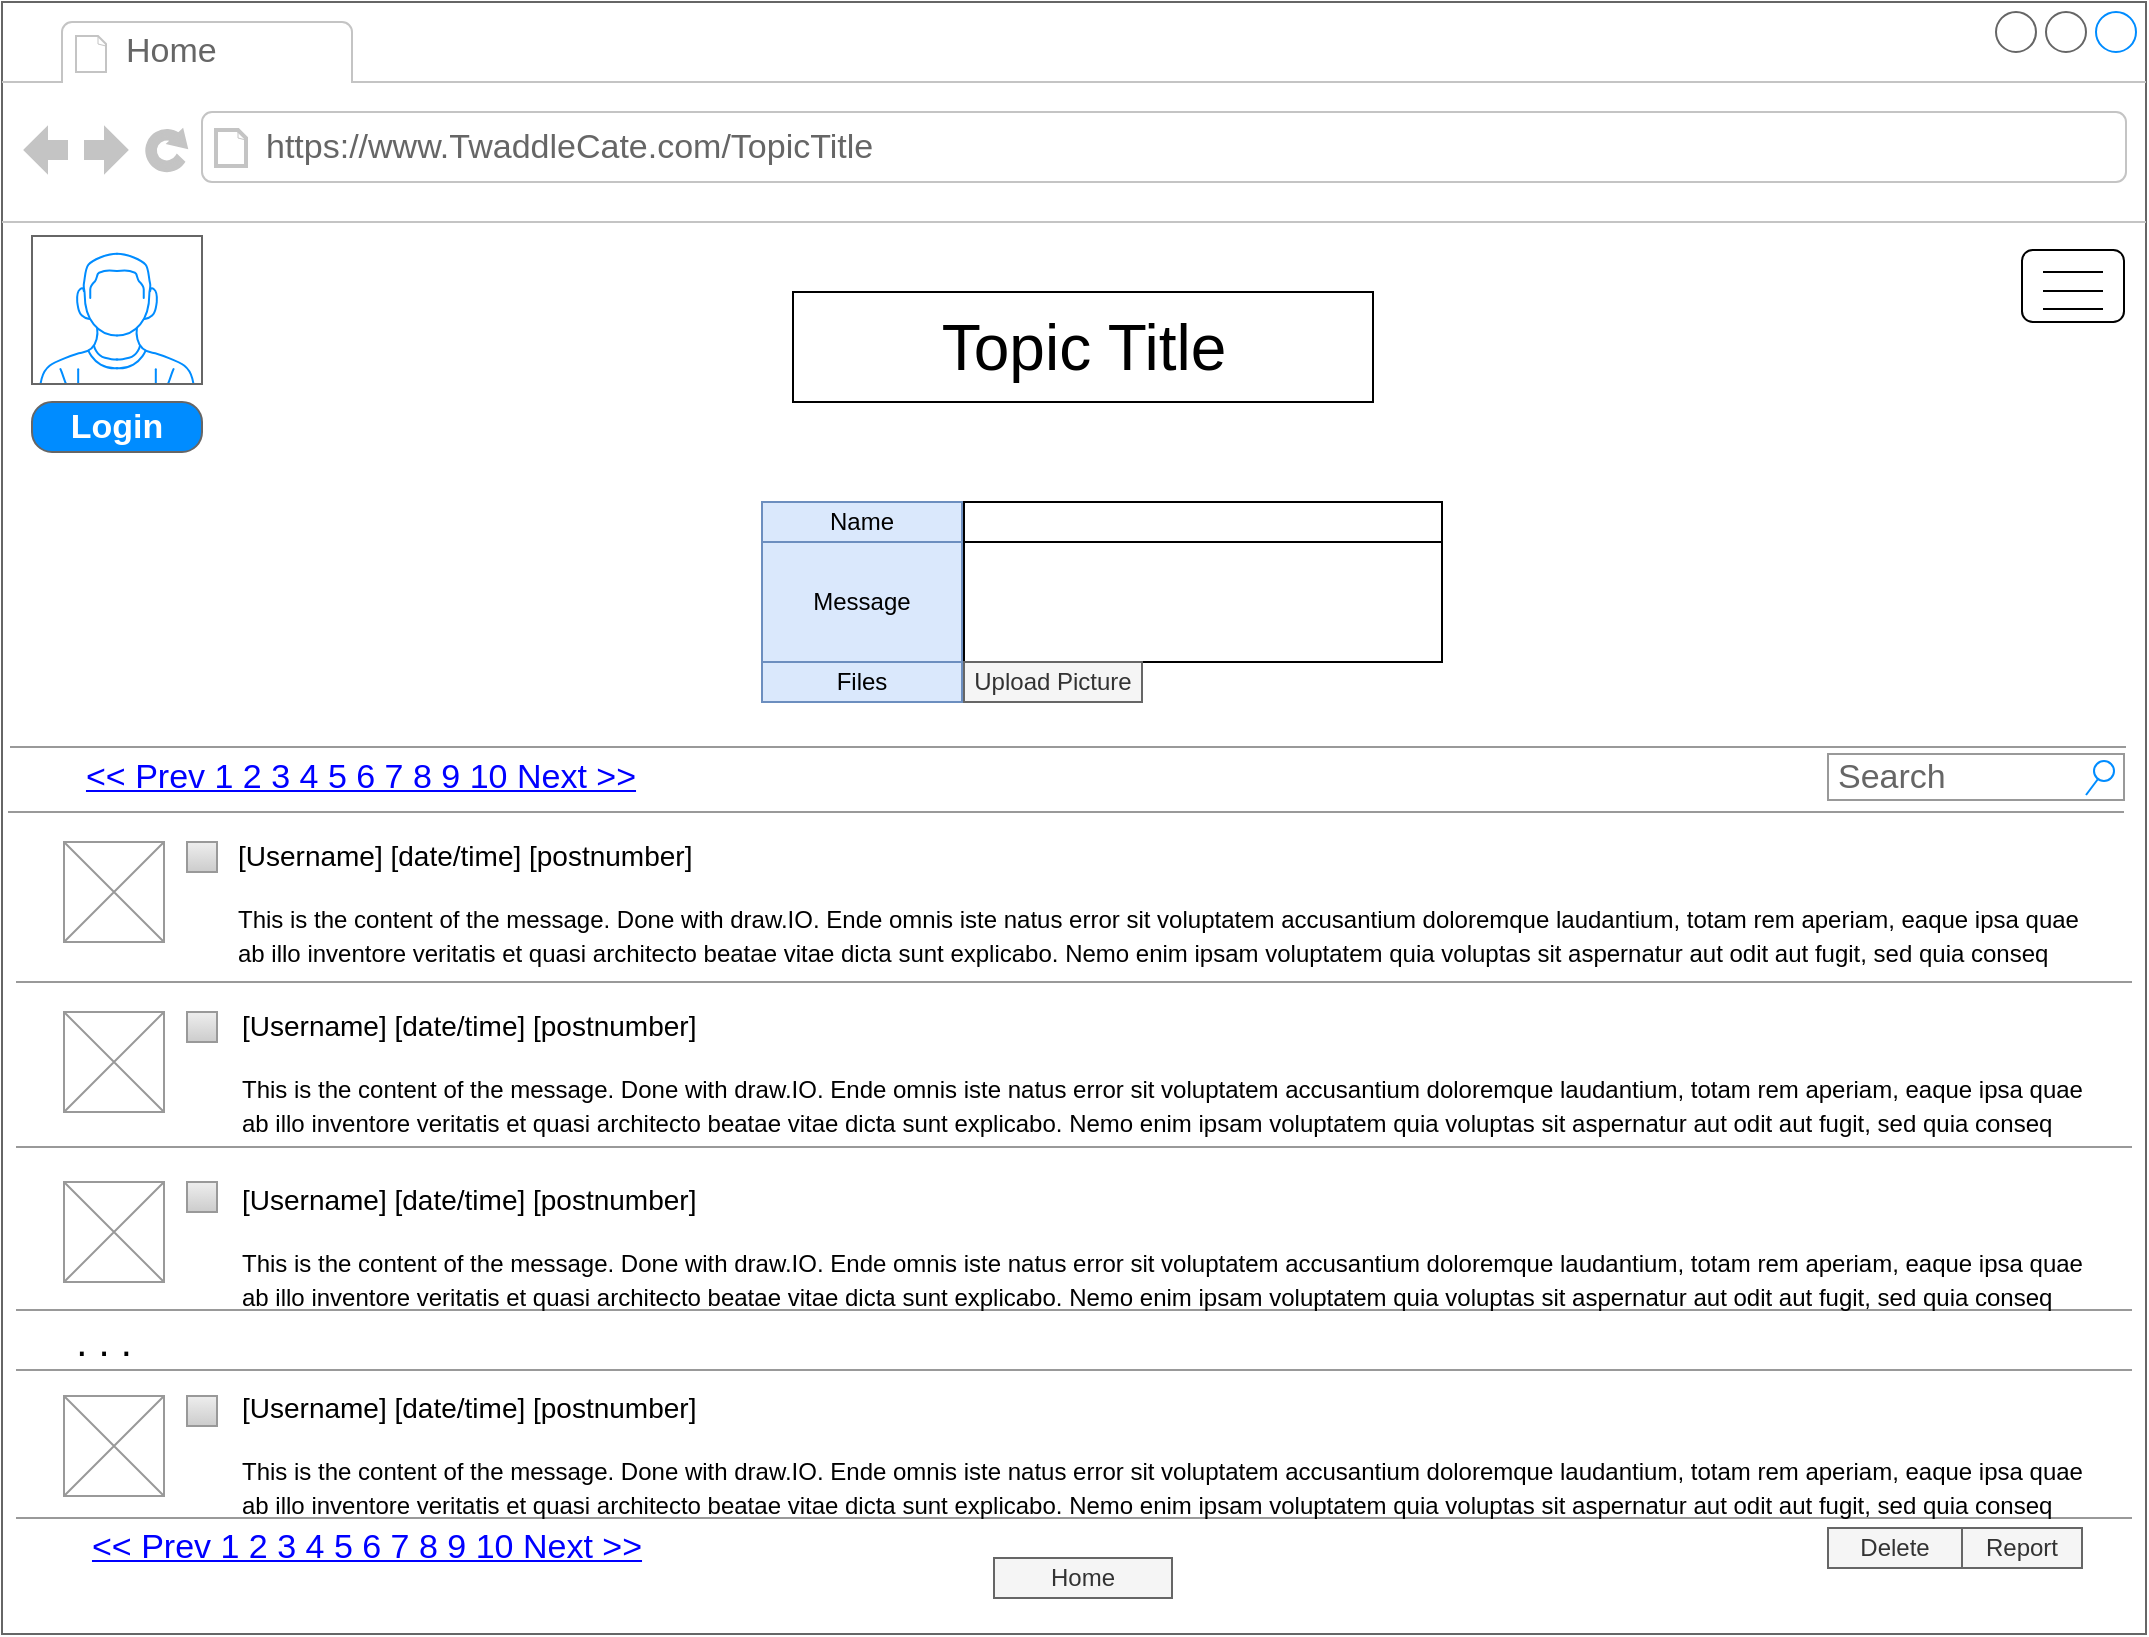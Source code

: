 <mxfile version="11.1.4" type="device"><diagram name="Page-1" id="2cc2dc42-3aac-f2a9-1cec-7a8b7cbee084"><mxGraphModel dx="1422" dy="796" grid="1" gridSize="10" guides="1" tooltips="1" connect="1" arrows="1" fold="1" page="1" pageScale="1" pageWidth="1100" pageHeight="850" background="#ffffff" math="0" shadow="0"><root><mxCell id="0"/><mxCell id="1" parent="0"/><mxCell id="9IKPk2nEDsg9MJeCQdLd-1" value="" style="strokeWidth=1;shadow=0;dashed=0;align=center;html=1;shape=mxgraph.mockup.containers.browserWindow;rSize=0;fillColor=#ffffff;strokeColor=#666666;strokeColor2=#008cff;strokeColor3=#c4c4c4;mainText=,;recursiveResize=0;" parent="1" vertex="1"><mxGeometry x="9" y="10" width="1072" height="816" as="geometry"/></mxCell><mxCell id="9IKPk2nEDsg9MJeCQdLd-2" value="Home" style="strokeWidth=1;shadow=0;dashed=0;align=center;html=1;shape=mxgraph.mockup.containers.anchor;fontSize=17;fontColor=#666666;align=left;" parent="9IKPk2nEDsg9MJeCQdLd-1" vertex="1"><mxGeometry x="60" y="12" width="110" height="26" as="geometry"/></mxCell><mxCell id="9IKPk2nEDsg9MJeCQdLd-3" value="https://www.TwaddleCate.com/TopicTitle" style="strokeWidth=1;shadow=0;dashed=0;align=center;html=1;shape=mxgraph.mockup.containers.anchor;rSize=0;fontSize=17;fontColor=#666666;align=left;" parent="9IKPk2nEDsg9MJeCQdLd-1" vertex="1"><mxGeometry x="130" y="60" width="250" height="26" as="geometry"/></mxCell><mxCell id="9IKPk2nEDsg9MJeCQdLd-5" value="&lt;span style=&quot;font-size: 32px&quot;&gt;Topic Title&lt;/span&gt;" style="rounded=0;whiteSpace=wrap;html=1;" parent="9IKPk2nEDsg9MJeCQdLd-1" vertex="1"><mxGeometry x="395.5" y="145" width="290" height="55" as="geometry"/></mxCell><mxCell id="9IKPk2nEDsg9MJeCQdLd-13" value="" style="verticalLabelPosition=bottom;shadow=0;dashed=0;align=center;html=1;verticalAlign=top;strokeWidth=1;shape=mxgraph.mockup.graphics.simpleIcon;strokeColor=#999999;fillColor=#ffffff;" parent="9IKPk2nEDsg9MJeCQdLd-1" vertex="1"><mxGeometry x="31" y="420" width="50" height="50" as="geometry"/></mxCell><mxCell id="9IKPk2nEDsg9MJeCQdLd-14" value="" style="verticalLabelPosition=bottom;shadow=0;dashed=0;align=center;html=1;verticalAlign=top;strokeWidth=1;shape=mxgraph.mockup.graphics.simpleIcon;strokeColor=#999999;fillColor=#ffffff;" parent="9IKPk2nEDsg9MJeCQdLd-1" vertex="1"><mxGeometry x="31" y="505" width="50" height="50" as="geometry"/></mxCell><mxCell id="9IKPk2nEDsg9MJeCQdLd-15" value="" style="verticalLabelPosition=bottom;shadow=0;dashed=0;align=center;html=1;verticalAlign=top;strokeWidth=1;shape=mxgraph.mockup.graphics.simpleIcon;strokeColor=#999999;fillColor=#ffffff;" parent="9IKPk2nEDsg9MJeCQdLd-1" vertex="1"><mxGeometry x="31" y="590" width="50" height="50" as="geometry"/></mxCell><mxCell id="9IKPk2nEDsg9MJeCQdLd-56" value="Login" style="strokeWidth=1;shadow=0;dashed=0;align=center;html=1;shape=mxgraph.mockup.buttons.button;strokeColor=#666666;fontColor=#ffffff;mainText=;buttonStyle=round;fontSize=17;fontStyle=1;fillColor=#008cff;whiteSpace=wrap;" parent="9IKPk2nEDsg9MJeCQdLd-1" vertex="1"><mxGeometry x="15" y="200" width="85" height="25" as="geometry"/></mxCell><mxCell id="9IKPk2nEDsg9MJeCQdLd-57" value="" style="verticalLabelPosition=bottom;shadow=0;dashed=0;align=center;html=1;verticalAlign=top;strokeWidth=1;shape=mxgraph.mockup.containers.userMale;strokeColor=#666666;strokeColor2=#008cff;fillColor=#ffffff;" parent="9IKPk2nEDsg9MJeCQdLd-1" vertex="1"><mxGeometry x="15" y="117" width="85" height="74" as="geometry"/></mxCell><mxCell id="9IKPk2nEDsg9MJeCQdLd-59" value="" style="rounded=1;whiteSpace=wrap;html=1;" parent="9IKPk2nEDsg9MJeCQdLd-1" vertex="1"><mxGeometry x="1010" y="124" width="51" height="36" as="geometry"/></mxCell><mxCell id="9IKPk2nEDsg9MJeCQdLd-61" value="" style="endArrow=none;html=1;" parent="9IKPk2nEDsg9MJeCQdLd-1" edge="1"><mxGeometry width="50" height="50" relative="1" as="geometry"><mxPoint x="1020.5" y="135" as="sourcePoint"/><mxPoint x="1050.5" y="135" as="targetPoint"/></mxGeometry></mxCell><mxCell id="9IKPk2nEDsg9MJeCQdLd-60" value="" style="endArrow=none;html=1;" parent="9IKPk2nEDsg9MJeCQdLd-1" edge="1"><mxGeometry width="50" height="50" relative="1" as="geometry"><mxPoint x="1020.5" y="144.5" as="sourcePoint"/><mxPoint x="1050.5" y="144.5" as="targetPoint"/></mxGeometry></mxCell><mxCell id="9IKPk2nEDsg9MJeCQdLd-63" value="" style="endArrow=none;html=1;" parent="9IKPk2nEDsg9MJeCQdLd-1" edge="1"><mxGeometry width="50" height="50" relative="1" as="geometry"><mxPoint x="1020.5" y="153.5" as="sourcePoint"/><mxPoint x="1050.5" y="153.5" as="targetPoint"/></mxGeometry></mxCell><mxCell id="1QUaJNWo_aVdBKIxmeVY-14" value="" style="rounded=0;whiteSpace=wrap;html=1;" vertex="1" parent="9IKPk2nEDsg9MJeCQdLd-1"><mxGeometry x="481" y="270" width="239" height="60" as="geometry"/></mxCell><mxCell id="1QUaJNWo_aVdBKIxmeVY-16" value="&lt;span style=&quot;&quot;&gt;Upload Picture&lt;/span&gt;" style="rounded=0;whiteSpace=wrap;html=1;fillColor=#f5f5f5;strokeColor=#666666;fontColor=#333333;labelBackgroundColor=none;" vertex="1" parent="9IKPk2nEDsg9MJeCQdLd-1"><mxGeometry x="481" y="330" width="89" height="20" as="geometry"/></mxCell><mxCell id="1QUaJNWo_aVdBKIxmeVY-17" value="Message" style="rounded=0;whiteSpace=wrap;html=1;fillColor=#dae8fc;strokeColor=#6c8ebf;" vertex="1" parent="9IKPk2nEDsg9MJeCQdLd-1"><mxGeometry x="380" y="270" width="100" height="60" as="geometry"/></mxCell><mxCell id="1QUaJNWo_aVdBKIxmeVY-18" value="Files" style="rounded=0;whiteSpace=wrap;html=1;labelBackgroundColor=none;fillColor=#dae8fc;strokeColor=#6c8ebf;" vertex="1" parent="9IKPk2nEDsg9MJeCQdLd-1"><mxGeometry x="380" y="330" width="100" height="20" as="geometry"/></mxCell><mxCell id="1QUaJNWo_aVdBKIxmeVY-20" value="Name" style="rounded=0;whiteSpace=wrap;html=1;labelBackgroundColor=none;fillColor=#dae8fc;strokeColor=#6c8ebf;" vertex="1" parent="9IKPk2nEDsg9MJeCQdLd-1"><mxGeometry x="380" y="250" width="100" height="20" as="geometry"/></mxCell><mxCell id="1QUaJNWo_aVdBKIxmeVY-19" value="" style="rounded=0;whiteSpace=wrap;html=1;labelBackgroundColor=none;" vertex="1" parent="9IKPk2nEDsg9MJeCQdLd-1"><mxGeometry x="481" y="250" width="239" height="20" as="geometry"/></mxCell><mxCell id="1QUaJNWo_aVdBKIxmeVY-25" value="" style="verticalLabelPosition=bottom;shadow=0;dashed=0;align=center;html=1;verticalAlign=top;strokeWidth=1;shape=mxgraph.mockup.markup.line;strokeColor=#999999;" vertex="1" parent="9IKPk2nEDsg9MJeCQdLd-1"><mxGeometry x="4" y="362.5" width="1058" height="20" as="geometry"/></mxCell><mxCell id="1QUaJNWo_aVdBKIxmeVY-26" value="" style="verticalLabelPosition=bottom;shadow=0;dashed=0;align=center;html=1;verticalAlign=top;strokeWidth=1;shape=mxgraph.mockup.markup.line;strokeColor=#999999;" vertex="1" parent="9IKPk2nEDsg9MJeCQdLd-1"><mxGeometry x="3" y="395" width="1058" height="20" as="geometry"/></mxCell><mxCell id="1QUaJNWo_aVdBKIxmeVY-27" value="" style="verticalLabelPosition=bottom;shadow=0;dashed=0;align=center;html=1;verticalAlign=top;strokeWidth=1;shape=mxgraph.mockup.markup.line;strokeColor=#999999;" vertex="1" parent="9IKPk2nEDsg9MJeCQdLd-1"><mxGeometry x="7" y="480" width="1058" height="20" as="geometry"/></mxCell><mxCell id="1QUaJNWo_aVdBKIxmeVY-28" value="" style="verticalLabelPosition=bottom;shadow=0;dashed=0;align=center;html=1;verticalAlign=top;strokeWidth=1;shape=mxgraph.mockup.markup.line;strokeColor=#999999;" vertex="1" parent="9IKPk2nEDsg9MJeCQdLd-1"><mxGeometry x="7" y="562.5" width="1058" height="20" as="geometry"/></mxCell><mxCell id="1QUaJNWo_aVdBKIxmeVY-31" value="" style="verticalLabelPosition=bottom;shadow=0;dashed=0;align=center;html=1;verticalAlign=top;strokeWidth=1;shape=mxgraph.mockup.graphics.simpleIcon;strokeColor=#999999;fillColor=#ffffff;" vertex="1" parent="9IKPk2nEDsg9MJeCQdLd-1"><mxGeometry x="31" y="697" width="50" height="50" as="geometry"/></mxCell><mxCell id="1QUaJNWo_aVdBKIxmeVY-30" value="" style="verticalLabelPosition=bottom;shadow=0;dashed=0;align=center;html=1;verticalAlign=top;strokeWidth=1;shape=mxgraph.mockup.markup.line;strokeColor=#999999;" vertex="1" parent="9IKPk2nEDsg9MJeCQdLd-1"><mxGeometry x="7" y="644" width="1058" height="20" as="geometry"/></mxCell><mxCell id="1QUaJNWo_aVdBKIxmeVY-33" value="" style="verticalLabelPosition=bottom;shadow=0;dashed=0;align=center;html=1;verticalAlign=top;strokeWidth=1;shape=mxgraph.mockup.markup.line;strokeColor=#999999;" vertex="1" parent="9IKPk2nEDsg9MJeCQdLd-1"><mxGeometry x="7" y="748" width="1058" height="20" as="geometry"/></mxCell><mxCell id="1QUaJNWo_aVdBKIxmeVY-34" value="Search" style="strokeWidth=1;shadow=0;dashed=0;align=center;html=1;shape=mxgraph.mockup.forms.searchBox;strokeColor=#999999;mainText=;fillColor=#ffffff;strokeColor2=#008cff;fontColor=#666666;fontSize=17;align=left;spacingLeft=3;labelBackgroundColor=none;" vertex="1" parent="9IKPk2nEDsg9MJeCQdLd-1"><mxGeometry x="913" y="376" width="148" height="23" as="geometry"/></mxCell><mxCell id="1QUaJNWo_aVdBKIxmeVY-37" value="&lt;&lt; Prev 1 2 3 4 5 6 7 8 9 10 Next &gt;&gt;" style="strokeWidth=1;shadow=0;dashed=0;align=center;html=1;shape=mxgraph.mockup.navigation.pagination;linkText=;fontSize=17;fontColor=#0000ff;fontStyle=4;labelBackgroundColor=none;" vertex="1" parent="9IKPk2nEDsg9MJeCQdLd-1"><mxGeometry x="4" y="372.5" width="350" height="30" as="geometry"/></mxCell><mxCell id="1QUaJNWo_aVdBKIxmeVY-38" value="&lt;&lt; Prev 1 2 3 4 5 6 7 8 9 10 Next &gt;&gt;" style="strokeWidth=1;shadow=0;dashed=0;align=center;html=1;shape=mxgraph.mockup.navigation.pagination;linkText=;fontSize=17;fontColor=#0000ff;fontStyle=4;labelBackgroundColor=none;" vertex="1" parent="9IKPk2nEDsg9MJeCQdLd-1"><mxGeometry x="7" y="758" width="350" height="30" as="geometry"/></mxCell><mxCell id="1QUaJNWo_aVdBKIxmeVY-39" value="" style="verticalLabelPosition=bottom;shadow=0;dashed=0;align=center;html=1;verticalAlign=top;strokeWidth=1;shape=mxgraph.mockup.markup.line;strokeColor=#999999;" vertex="1" parent="9IKPk2nEDsg9MJeCQdLd-1"><mxGeometry x="7" y="674" width="1058" height="20" as="geometry"/></mxCell><mxCell id="1QUaJNWo_aVdBKIxmeVY-40" value="&lt;font style=&quot;font-size: 20px&quot;&gt;. . .&lt;/font&gt;" style="text;html=1;strokeColor=none;fillColor=none;align=center;verticalAlign=middle;whiteSpace=wrap;rounded=0;labelBackgroundColor=none;" vertex="1" parent="9IKPk2nEDsg9MJeCQdLd-1"><mxGeometry x="31" y="658.5" width="40" height="20" as="geometry"/></mxCell><mxCell id="1QUaJNWo_aVdBKIxmeVY-41" value="&lt;span&gt;Delete&lt;/span&gt;" style="rounded=0;whiteSpace=wrap;html=1;fillColor=#f5f5f5;strokeColor=#666666;fontColor=#333333;labelBackgroundColor=none;" vertex="1" parent="9IKPk2nEDsg9MJeCQdLd-1"><mxGeometry x="913" y="763" width="67" height="20" as="geometry"/></mxCell><mxCell id="1QUaJNWo_aVdBKIxmeVY-42" value="&lt;span&gt;Report&lt;/span&gt;" style="rounded=0;whiteSpace=wrap;html=1;fillColor=#f5f5f5;strokeColor=#666666;fontColor=#333333;labelBackgroundColor=none;" vertex="1" parent="9IKPk2nEDsg9MJeCQdLd-1"><mxGeometry x="980" y="763" width="60" height="20" as="geometry"/></mxCell><mxCell id="1QUaJNWo_aVdBKIxmeVY-43" value="Option 1" style="strokeWidth=1;shadow=0;dashed=0;align=center;html=1;shape=mxgraph.mockup.forms.rrect;rSize=0;fillColor=#eeeeee;strokeColor=#999999;gradientColor=#cccccc;align=left;spacingLeft=4;fontSize=17;fontColor=none;labelPosition=right;labelBackgroundColor=none;noLabel=1;" vertex="1" parent="9IKPk2nEDsg9MJeCQdLd-1"><mxGeometry x="92.5" y="420" width="15" height="15" as="geometry"/></mxCell><mxCell id="1QUaJNWo_aVdBKIxmeVY-46" value="Option 1" style="strokeWidth=1;shadow=0;dashed=0;align=center;html=1;shape=mxgraph.mockup.forms.rrect;rSize=0;fillColor=#eeeeee;strokeColor=#999999;gradientColor=#cccccc;align=left;spacingLeft=4;fontSize=17;fontColor=none;labelPosition=right;labelBackgroundColor=none;noLabel=1;" vertex="1" parent="9IKPk2nEDsg9MJeCQdLd-1"><mxGeometry x="92.5" y="505" width="15" height="15" as="geometry"/></mxCell><mxCell id="1QUaJNWo_aVdBKIxmeVY-47" value="Option 1" style="strokeWidth=1;shadow=0;dashed=0;align=center;html=1;shape=mxgraph.mockup.forms.rrect;rSize=0;fillColor=#eeeeee;strokeColor=#999999;gradientColor=#cccccc;align=left;spacingLeft=4;fontSize=17;fontColor=none;labelPosition=right;labelBackgroundColor=none;noLabel=1;" vertex="1" parent="9IKPk2nEDsg9MJeCQdLd-1"><mxGeometry x="92.5" y="590" width="15" height="15" as="geometry"/></mxCell><mxCell id="1QUaJNWo_aVdBKIxmeVY-48" value="Option 1" style="strokeWidth=1;shadow=0;dashed=0;align=center;shape=mxgraph.mockup.forms.rrect;rSize=0;fillColor=#eeeeee;strokeColor=#999999;gradientColor=#cccccc;align=left;spacingLeft=4;fontSize=17;fontColor=none;labelPosition=right;labelBackgroundColor=none;html=1;noLabel=1;" vertex="1" parent="9IKPk2nEDsg9MJeCQdLd-1"><mxGeometry x="92.5" y="697" width="15" height="15" as="geometry"/></mxCell><mxCell id="1QUaJNWo_aVdBKIxmeVY-51" value="&lt;span&gt;Home&lt;/span&gt;" style="rounded=0;whiteSpace=wrap;html=1;fillColor=#f5f5f5;strokeColor=#666666;fontColor=#333333;labelBackgroundColor=none;" vertex="1" parent="9IKPk2nEDsg9MJeCQdLd-1"><mxGeometry x="496" y="778" width="89" height="20" as="geometry"/></mxCell><mxCell id="1QUaJNWo_aVdBKIxmeVY-52" value="&lt;h1 style=&quot;font-size: 14px&quot;&gt;&lt;span style=&quot;font-weight: normal&quot;&gt;&lt;font style=&quot;font-size: 14px&quot;&gt;[Username] [date/time] [postnumber]&lt;/font&gt;&lt;/span&gt;&lt;/h1&gt;&lt;p style=&quot;font-size: 14px&quot;&gt;&lt;span style=&quot;font-size: 12px&quot;&gt;This is the content of the message. Done with draw.IO. Ende omnis iste natus error sit voluptatem accusantium doloremque laudantium, totam rem aperiam, eaque ipsa quae ab illo inventore veritatis et quasi architecto beatae vitae dicta sunt explicabo. Nemo enim ipsam voluptatem quia voluptas sit aspernatur aut odit aut fugit, sed quia conseq&lt;/span&gt;&lt;br&gt;&lt;/p&gt;" style="text;html=1;strokeColor=none;fillColor=none;spacing=5;spacingTop=-20;whiteSpace=wrap;overflow=hidden;rounded=0;labelBackgroundColor=none;fontColor=none;" vertex="1" parent="9IKPk2nEDsg9MJeCQdLd-1"><mxGeometry x="112.5" y="420" width="945" height="82" as="geometry"/></mxCell><mxCell id="1QUaJNWo_aVdBKIxmeVY-56" value="&lt;h1 style=&quot;font-size: 14px&quot;&gt;&lt;span style=&quot;font-weight: normal&quot;&gt;&lt;font style=&quot;font-size: 14px&quot;&gt;[Username] [date/time] [postnumber]&lt;/font&gt;&lt;/span&gt;&lt;/h1&gt;&lt;p style=&quot;font-size: 14px&quot;&gt;&lt;span style=&quot;font-size: 12px&quot;&gt;This is the content of the message. Done with draw.IO. Ende omnis iste natus error sit voluptatem accusantium doloremque laudantium, totam rem aperiam, eaque ipsa quae ab illo inventore veritatis et quasi architecto beatae vitae dicta sunt explicabo. Nemo enim ipsam voluptatem quia voluptas sit aspernatur aut odit aut fugit, sed quia conseq&lt;/span&gt;&lt;br&gt;&lt;/p&gt;" style="text;html=1;strokeColor=none;fillColor=none;spacing=5;spacingTop=-20;whiteSpace=wrap;overflow=hidden;rounded=0;labelBackgroundColor=none;fontColor=none;" vertex="1" parent="9IKPk2nEDsg9MJeCQdLd-1"><mxGeometry x="115" y="592" width="945" height="82" as="geometry"/></mxCell><mxCell id="1QUaJNWo_aVdBKIxmeVY-57" value="&lt;h1 style=&quot;font-size: 14px&quot;&gt;&lt;span style=&quot;font-weight: normal&quot;&gt;&lt;font style=&quot;font-size: 14px&quot;&gt;[Username] [date/time] [postnumber]&lt;/font&gt;&lt;/span&gt;&lt;/h1&gt;&lt;p style=&quot;font-size: 14px&quot;&gt;&lt;span style=&quot;font-size: 12px&quot;&gt;This is the content of the message. Done with draw.IO. Ende omnis iste natus error sit voluptatem accusantium doloremque laudantium, totam rem aperiam, eaque ipsa quae ab illo inventore veritatis et quasi architecto beatae vitae dicta sunt explicabo. Nemo enim ipsam voluptatem quia voluptas sit aspernatur aut odit aut fugit, sed quia conseq&lt;/span&gt;&lt;br&gt;&lt;/p&gt;" style="text;html=1;strokeColor=none;fillColor=none;spacing=5;spacingTop=-20;whiteSpace=wrap;overflow=hidden;rounded=0;labelBackgroundColor=none;fontColor=none;" vertex="1" parent="9IKPk2nEDsg9MJeCQdLd-1"><mxGeometry x="115" y="696" width="945" height="82" as="geometry"/></mxCell><mxCell id="1QUaJNWo_aVdBKIxmeVY-55" value="&lt;h1 style=&quot;font-size: 14px&quot;&gt;&lt;span style=&quot;font-weight: normal&quot;&gt;&lt;font style=&quot;font-size: 14px&quot;&gt;[Username] [date/time] [postnumber]&lt;/font&gt;&lt;/span&gt;&lt;/h1&gt;&lt;p style=&quot;font-size: 14px&quot;&gt;&lt;span style=&quot;font-size: 12px&quot;&gt;This is the content of the message. Done with draw.IO. Ende omnis iste natus error sit voluptatem accusantium doloremque laudantium, totam rem aperiam, eaque ipsa quae ab illo inventore veritatis et quasi architecto beatae vitae dicta sunt explicabo. Nemo enim ipsam voluptatem quia voluptas sit aspernatur aut odit aut fugit, sed quia conseq&lt;/span&gt;&lt;br&gt;&lt;/p&gt;" style="text;html=1;strokeColor=none;fillColor=none;spacing=5;spacingTop=-20;whiteSpace=wrap;overflow=hidden;rounded=0;labelBackgroundColor=none;fontColor=none;" vertex="1" parent="1"><mxGeometry x="124" y="515" width="945" height="82" as="geometry"/></mxCell></root></mxGraphModel></diagram></mxfile>